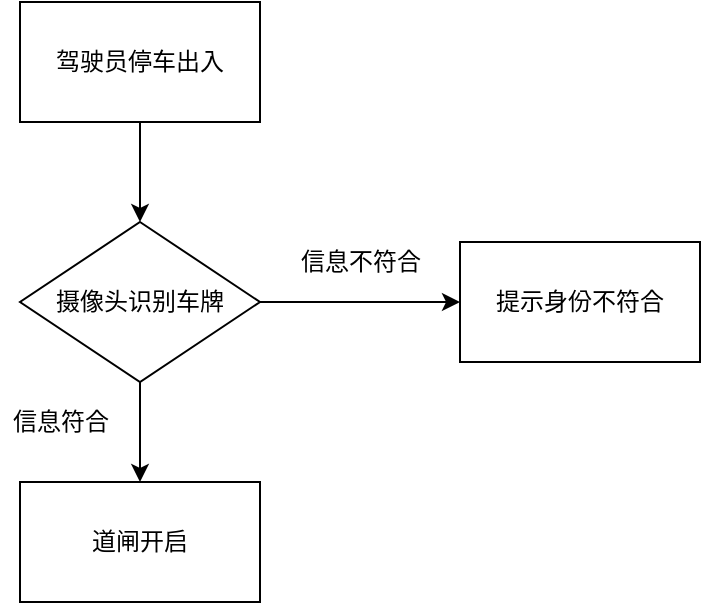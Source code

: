 <mxfile version="14.5.3" type="github"><diagram id="dqepj6lAXTFUh9c6wGy7" name="Page-1"><mxGraphModel dx="868" dy="482" grid="1" gridSize="10" guides="1" tooltips="1" connect="1" arrows="1" fold="1" page="1" pageScale="1" pageWidth="827" pageHeight="1169" math="0" shadow="0"><root><mxCell id="0"/><mxCell id="1" parent="0"/><mxCell id="m1Tvd2HPKoOqRrSRCBIq-2" value="驾驶员停车出入" style="rounded=0;whiteSpace=wrap;html=1;" vertex="1" parent="1"><mxGeometry x="120" y="70" width="120" height="60" as="geometry"/></mxCell><mxCell id="m1Tvd2HPKoOqRrSRCBIq-3" value="" style="endArrow=classic;html=1;exitX=0.5;exitY=1;exitDx=0;exitDy=0;" edge="1" parent="1" source="m1Tvd2HPKoOqRrSRCBIq-2"><mxGeometry width="50" height="50" relative="1" as="geometry"><mxPoint x="390" y="280" as="sourcePoint"/><mxPoint x="180" y="180" as="targetPoint"/></mxGeometry></mxCell><mxCell id="m1Tvd2HPKoOqRrSRCBIq-4" value="摄像头识别车牌" style="rhombus;whiteSpace=wrap;html=1;" vertex="1" parent="1"><mxGeometry x="120" y="180" width="120" height="80" as="geometry"/></mxCell><mxCell id="m1Tvd2HPKoOqRrSRCBIq-6" value="提示身份不符合" style="rounded=0;whiteSpace=wrap;html=1;" vertex="1" parent="1"><mxGeometry x="340" y="190" width="120" height="60" as="geometry"/></mxCell><mxCell id="m1Tvd2HPKoOqRrSRCBIq-7" value="" style="endArrow=classic;html=1;exitX=1;exitY=0.5;exitDx=0;exitDy=0;" edge="1" parent="1" source="m1Tvd2HPKoOqRrSRCBIq-4"><mxGeometry width="50" height="50" relative="1" as="geometry"><mxPoint x="390" y="270" as="sourcePoint"/><mxPoint x="340" y="220" as="targetPoint"/></mxGeometry></mxCell><mxCell id="m1Tvd2HPKoOqRrSRCBIq-8" value="信息不符合" style="text;html=1;align=center;verticalAlign=middle;resizable=0;points=[];autosize=1;" vertex="1" parent="1"><mxGeometry x="250" y="190" width="80" height="20" as="geometry"/></mxCell><mxCell id="m1Tvd2HPKoOqRrSRCBIq-9" value="道闸开启" style="rounded=0;whiteSpace=wrap;html=1;" vertex="1" parent="1"><mxGeometry x="120" y="310" width="120" height="60" as="geometry"/></mxCell><mxCell id="m1Tvd2HPKoOqRrSRCBIq-10" value="" style="endArrow=classic;html=1;exitX=0.5;exitY=1;exitDx=0;exitDy=0;entryX=0.5;entryY=0;entryDx=0;entryDy=0;" edge="1" parent="1" source="m1Tvd2HPKoOqRrSRCBIq-4" target="m1Tvd2HPKoOqRrSRCBIq-9"><mxGeometry width="50" height="50" relative="1" as="geometry"><mxPoint x="390" y="270" as="sourcePoint"/><mxPoint x="440" y="220" as="targetPoint"/></mxGeometry></mxCell><mxCell id="m1Tvd2HPKoOqRrSRCBIq-12" value="信息符合" style="text;html=1;align=center;verticalAlign=middle;resizable=0;points=[];autosize=1;rotation=0;" vertex="1" parent="1"><mxGeometry x="110" y="270" width="60" height="20" as="geometry"/></mxCell></root></mxGraphModel></diagram></mxfile>